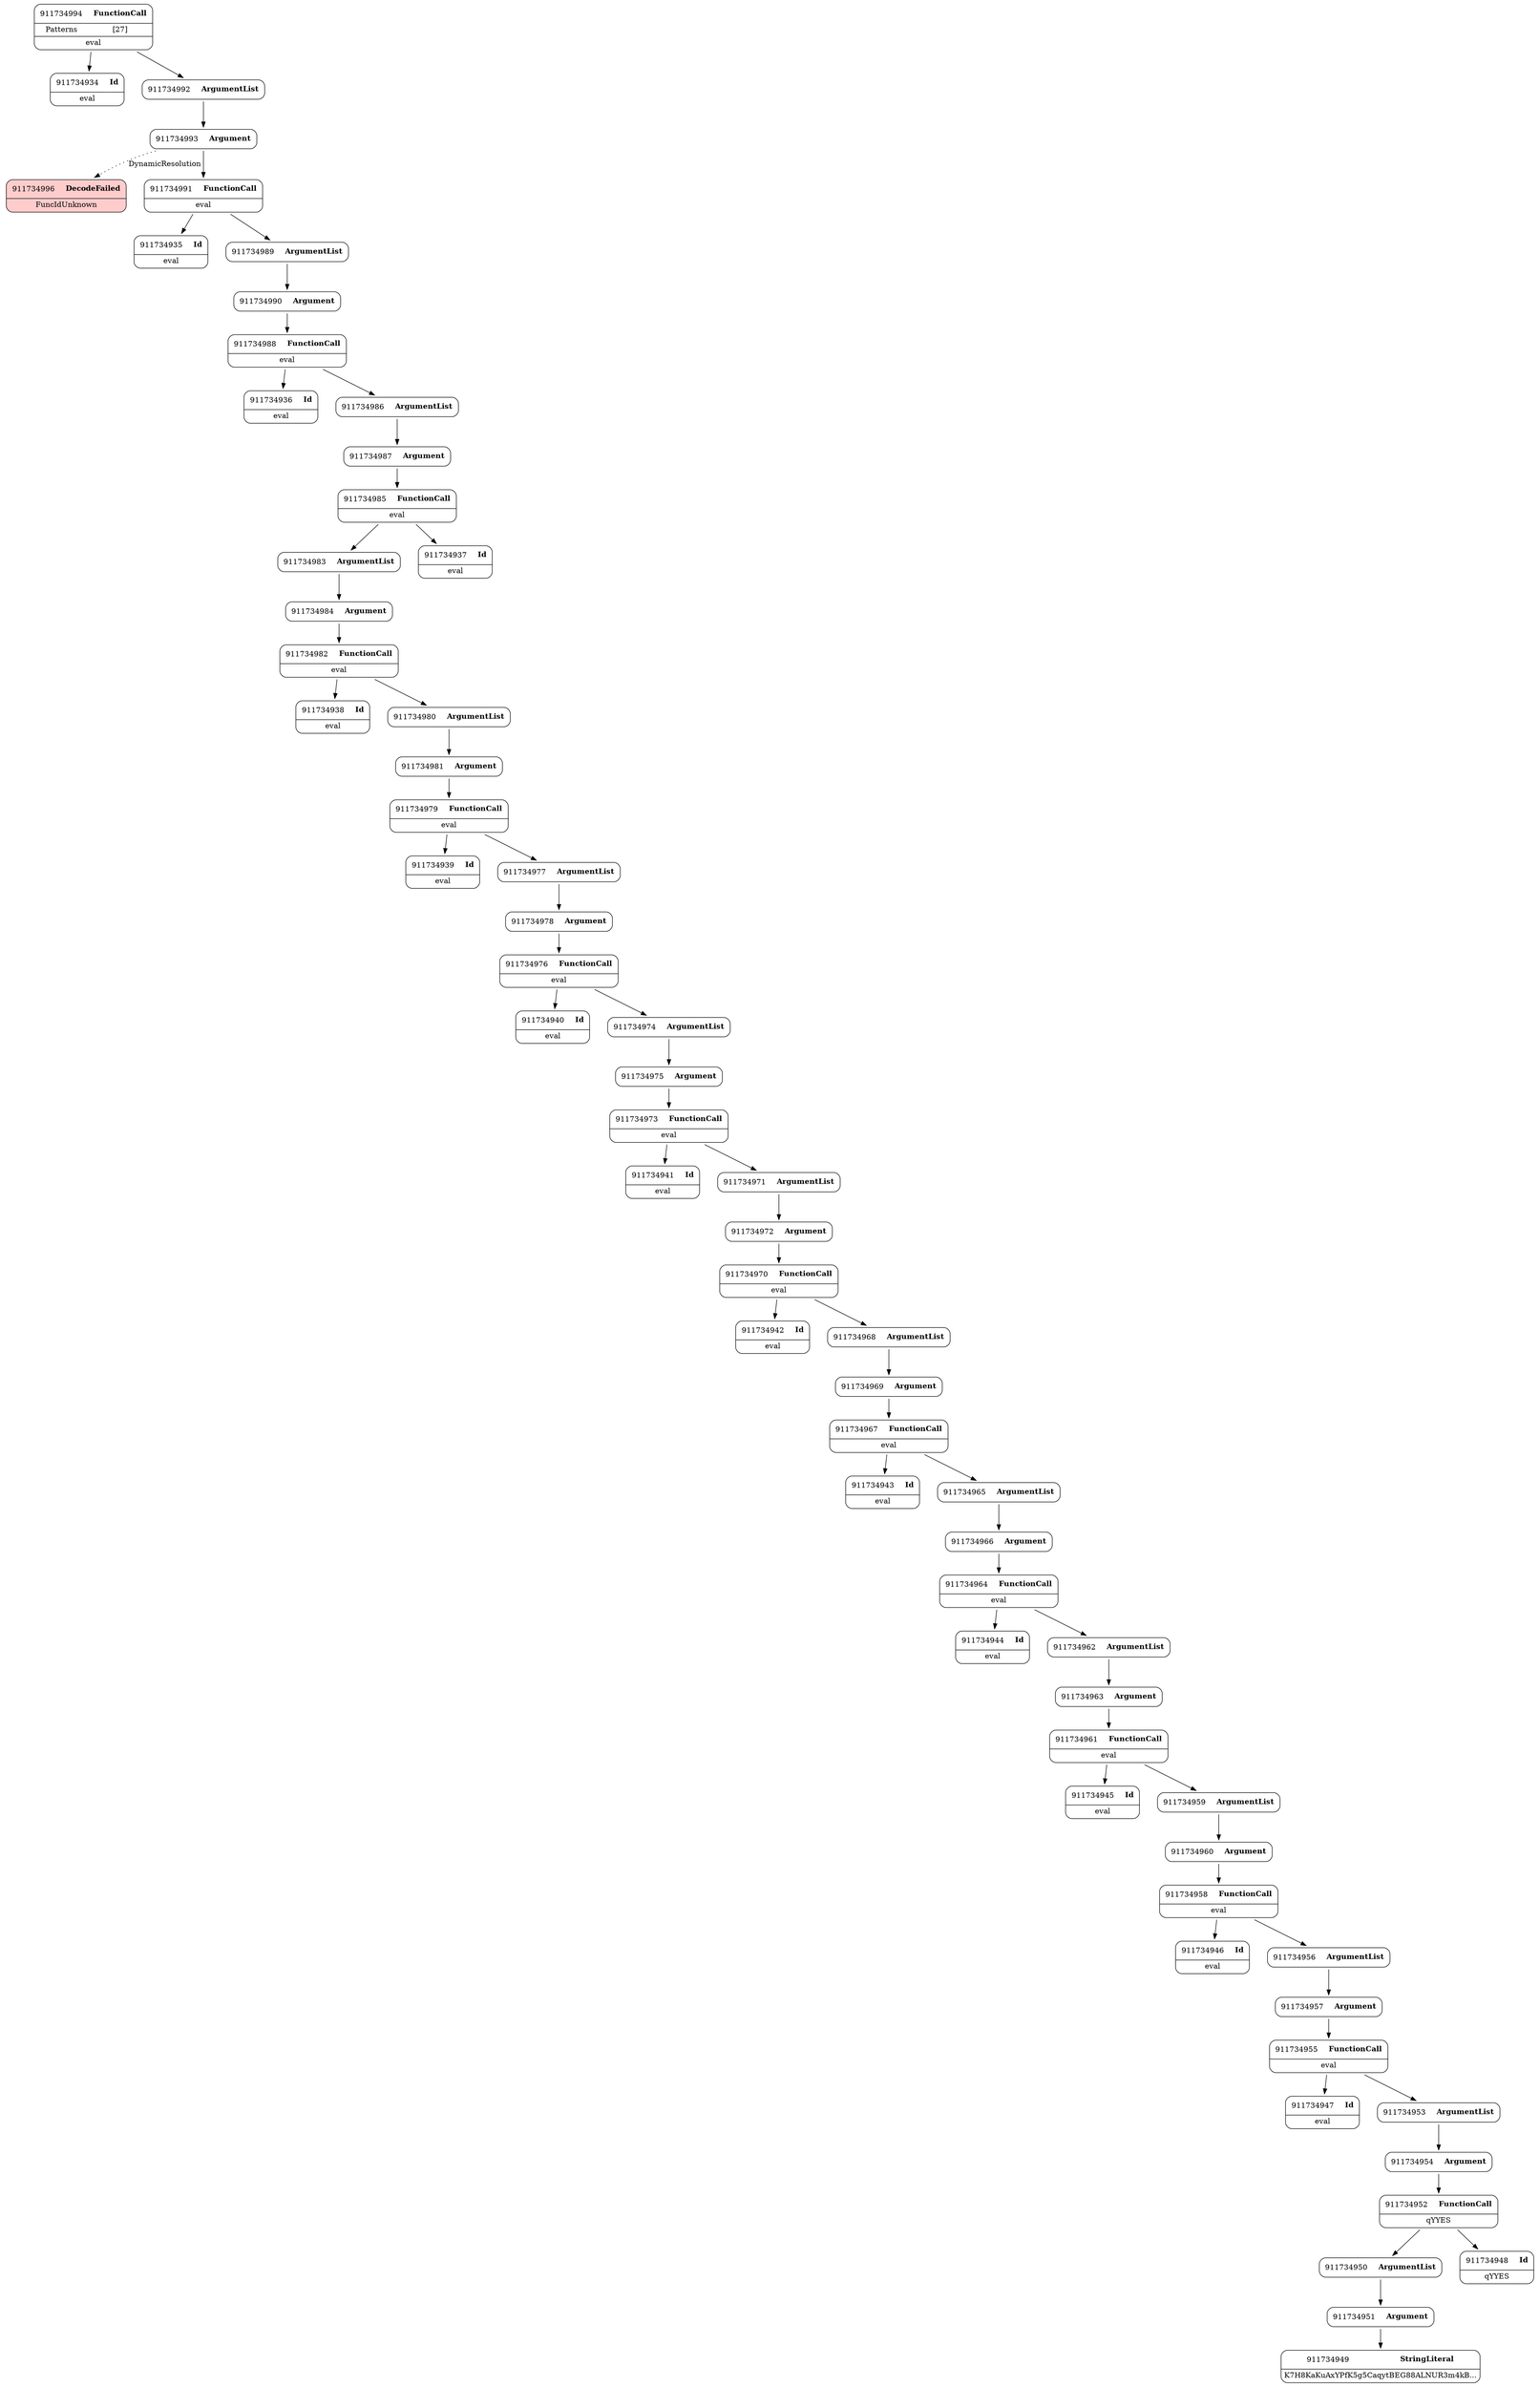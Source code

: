 digraph ast {
node [shape=none];
911734996 [label=<<TABLE border='1' cellspacing='0' cellpadding='10' style='rounded' bgcolor='#FFCCCC' ><TR><TD border='0'>911734996</TD><TD border='0'><B>DecodeFailed</B></TD></TR><HR/><TR><TD border='0' cellpadding='5' colspan='2'>FuncIdUnknown</TD></TR></TABLE>>];
911734994 [label=<<TABLE border='1' cellspacing='0' cellpadding='10' style='rounded' ><TR><TD border='0'>911734994</TD><TD border='0'><B>FunctionCall</B></TD></TR><HR/><TR><TD border='0' cellpadding='5'>Patterns</TD><TD border='0' cellpadding='5'>[27]</TD></TR><HR/><TR><TD border='0' cellpadding='5' colspan='2'>eval</TD></TR></TABLE>>];
911734994 -> 911734934 [weight=2];
911734994 -> 911734992 [weight=2];
911734993 [label=<<TABLE border='1' cellspacing='0' cellpadding='10' style='rounded' ><TR><TD border='0'>911734993</TD><TD border='0'><B>Argument</B></TD></TR></TABLE>>];
911734993 -> 911734991 [weight=2];
911734993 -> 911734996 [style=dotted,label=DynamicResolution];
911734992 [label=<<TABLE border='1' cellspacing='0' cellpadding='10' style='rounded' ><TR><TD border='0'>911734992</TD><TD border='0'><B>ArgumentList</B></TD></TR></TABLE>>];
911734992 -> 911734993 [weight=2];
911734983 [label=<<TABLE border='1' cellspacing='0' cellpadding='10' style='rounded' ><TR><TD border='0'>911734983</TD><TD border='0'><B>ArgumentList</B></TD></TR></TABLE>>];
911734983 -> 911734984 [weight=2];
911734982 [label=<<TABLE border='1' cellspacing='0' cellpadding='10' style='rounded' ><TR><TD border='0'>911734982</TD><TD border='0'><B>FunctionCall</B></TD></TR><HR/><TR><TD border='0' cellpadding='5' colspan='2'>eval</TD></TR></TABLE>>];
911734982 -> 911734938 [weight=2];
911734982 -> 911734980 [weight=2];
911734981 [label=<<TABLE border='1' cellspacing='0' cellpadding='10' style='rounded' ><TR><TD border='0'>911734981</TD><TD border='0'><B>Argument</B></TD></TR></TABLE>>];
911734981 -> 911734979 [weight=2];
911734980 [label=<<TABLE border='1' cellspacing='0' cellpadding='10' style='rounded' ><TR><TD border='0'>911734980</TD><TD border='0'><B>ArgumentList</B></TD></TR></TABLE>>];
911734980 -> 911734981 [weight=2];
911734979 [label=<<TABLE border='1' cellspacing='0' cellpadding='10' style='rounded' ><TR><TD border='0'>911734979</TD><TD border='0'><B>FunctionCall</B></TD></TR><HR/><TR><TD border='0' cellpadding='5' colspan='2'>eval</TD></TR></TABLE>>];
911734979 -> 911734939 [weight=2];
911734979 -> 911734977 [weight=2];
911734978 [label=<<TABLE border='1' cellspacing='0' cellpadding='10' style='rounded' ><TR><TD border='0'>911734978</TD><TD border='0'><B>Argument</B></TD></TR></TABLE>>];
911734978 -> 911734976 [weight=2];
911734977 [label=<<TABLE border='1' cellspacing='0' cellpadding='10' style='rounded' ><TR><TD border='0'>911734977</TD><TD border='0'><B>ArgumentList</B></TD></TR></TABLE>>];
911734977 -> 911734978 [weight=2];
911734976 [label=<<TABLE border='1' cellspacing='0' cellpadding='10' style='rounded' ><TR><TD border='0'>911734976</TD><TD border='0'><B>FunctionCall</B></TD></TR><HR/><TR><TD border='0' cellpadding='5' colspan='2'>eval</TD></TR></TABLE>>];
911734976 -> 911734940 [weight=2];
911734976 -> 911734974 [weight=2];
911734991 [label=<<TABLE border='1' cellspacing='0' cellpadding='10' style='rounded' ><TR><TD border='0'>911734991</TD><TD border='0'><B>FunctionCall</B></TD></TR><HR/><TR><TD border='0' cellpadding='5' colspan='2'>eval</TD></TR></TABLE>>];
911734991 -> 911734935 [weight=2];
911734991 -> 911734989 [weight=2];
911734990 [label=<<TABLE border='1' cellspacing='0' cellpadding='10' style='rounded' ><TR><TD border='0'>911734990</TD><TD border='0'><B>Argument</B></TD></TR></TABLE>>];
911734990 -> 911734988 [weight=2];
911734989 [label=<<TABLE border='1' cellspacing='0' cellpadding='10' style='rounded' ><TR><TD border='0'>911734989</TD><TD border='0'><B>ArgumentList</B></TD></TR></TABLE>>];
911734989 -> 911734990 [weight=2];
911734988 [label=<<TABLE border='1' cellspacing='0' cellpadding='10' style='rounded' ><TR><TD border='0'>911734988</TD><TD border='0'><B>FunctionCall</B></TD></TR><HR/><TR><TD border='0' cellpadding='5' colspan='2'>eval</TD></TR></TABLE>>];
911734988 -> 911734936 [weight=2];
911734988 -> 911734986 [weight=2];
911734987 [label=<<TABLE border='1' cellspacing='0' cellpadding='10' style='rounded' ><TR><TD border='0'>911734987</TD><TD border='0'><B>Argument</B></TD></TR></TABLE>>];
911734987 -> 911734985 [weight=2];
911734986 [label=<<TABLE border='1' cellspacing='0' cellpadding='10' style='rounded' ><TR><TD border='0'>911734986</TD><TD border='0'><B>ArgumentList</B></TD></TR></TABLE>>];
911734986 -> 911734987 [weight=2];
911734985 [label=<<TABLE border='1' cellspacing='0' cellpadding='10' style='rounded' ><TR><TD border='0'>911734985</TD><TD border='0'><B>FunctionCall</B></TD></TR><HR/><TR><TD border='0' cellpadding='5' colspan='2'>eval</TD></TR></TABLE>>];
911734985 -> 911734937 [weight=2];
911734985 -> 911734983 [weight=2];
911734984 [label=<<TABLE border='1' cellspacing='0' cellpadding='10' style='rounded' ><TR><TD border='0'>911734984</TD><TD border='0'><B>Argument</B></TD></TR></TABLE>>];
911734984 -> 911734982 [weight=2];
911734935 [label=<<TABLE border='1' cellspacing='0' cellpadding='10' style='rounded' ><TR><TD border='0'>911734935</TD><TD border='0'><B>Id</B></TD></TR><HR/><TR><TD border='0' cellpadding='5' colspan='2'>eval</TD></TR></TABLE>>];
911734934 [label=<<TABLE border='1' cellspacing='0' cellpadding='10' style='rounded' ><TR><TD border='0'>911734934</TD><TD border='0'><B>Id</B></TD></TR><HR/><TR><TD border='0' cellpadding='5' colspan='2'>eval</TD></TR></TABLE>>];
911734943 [label=<<TABLE border='1' cellspacing='0' cellpadding='10' style='rounded' ><TR><TD border='0'>911734943</TD><TD border='0'><B>Id</B></TD></TR><HR/><TR><TD border='0' cellpadding='5' colspan='2'>eval</TD></TR></TABLE>>];
911734942 [label=<<TABLE border='1' cellspacing='0' cellpadding='10' style='rounded' ><TR><TD border='0'>911734942</TD><TD border='0'><B>Id</B></TD></TR><HR/><TR><TD border='0' cellpadding='5' colspan='2'>eval</TD></TR></TABLE>>];
911734941 [label=<<TABLE border='1' cellspacing='0' cellpadding='10' style='rounded' ><TR><TD border='0'>911734941</TD><TD border='0'><B>Id</B></TD></TR><HR/><TR><TD border='0' cellpadding='5' colspan='2'>eval</TD></TR></TABLE>>];
911734940 [label=<<TABLE border='1' cellspacing='0' cellpadding='10' style='rounded' ><TR><TD border='0'>911734940</TD><TD border='0'><B>Id</B></TD></TR><HR/><TR><TD border='0' cellpadding='5' colspan='2'>eval</TD></TR></TABLE>>];
911734939 [label=<<TABLE border='1' cellspacing='0' cellpadding='10' style='rounded' ><TR><TD border='0'>911734939</TD><TD border='0'><B>Id</B></TD></TR><HR/><TR><TD border='0' cellpadding='5' colspan='2'>eval</TD></TR></TABLE>>];
911734938 [label=<<TABLE border='1' cellspacing='0' cellpadding='10' style='rounded' ><TR><TD border='0'>911734938</TD><TD border='0'><B>Id</B></TD></TR><HR/><TR><TD border='0' cellpadding='5' colspan='2'>eval</TD></TR></TABLE>>];
911734937 [label=<<TABLE border='1' cellspacing='0' cellpadding='10' style='rounded' ><TR><TD border='0'>911734937</TD><TD border='0'><B>Id</B></TD></TR><HR/><TR><TD border='0' cellpadding='5' colspan='2'>eval</TD></TR></TABLE>>];
911734936 [label=<<TABLE border='1' cellspacing='0' cellpadding='10' style='rounded' ><TR><TD border='0'>911734936</TD><TD border='0'><B>Id</B></TD></TR><HR/><TR><TD border='0' cellpadding='5' colspan='2'>eval</TD></TR></TABLE>>];
911734967 [label=<<TABLE border='1' cellspacing='0' cellpadding='10' style='rounded' ><TR><TD border='0'>911734967</TD><TD border='0'><B>FunctionCall</B></TD></TR><HR/><TR><TD border='0' cellpadding='5' colspan='2'>eval</TD></TR></TABLE>>];
911734967 -> 911734943 [weight=2];
911734967 -> 911734965 [weight=2];
911734966 [label=<<TABLE border='1' cellspacing='0' cellpadding='10' style='rounded' ><TR><TD border='0'>911734966</TD><TD border='0'><B>Argument</B></TD></TR></TABLE>>];
911734966 -> 911734964 [weight=2];
911734965 [label=<<TABLE border='1' cellspacing='0' cellpadding='10' style='rounded' ><TR><TD border='0'>911734965</TD><TD border='0'><B>ArgumentList</B></TD></TR></TABLE>>];
911734965 -> 911734966 [weight=2];
911734964 [label=<<TABLE border='1' cellspacing='0' cellpadding='10' style='rounded' ><TR><TD border='0'>911734964</TD><TD border='0'><B>FunctionCall</B></TD></TR><HR/><TR><TD border='0' cellpadding='5' colspan='2'>eval</TD></TR></TABLE>>];
911734964 -> 911734944 [weight=2];
911734964 -> 911734962 [weight=2];
911734963 [label=<<TABLE border='1' cellspacing='0' cellpadding='10' style='rounded' ><TR><TD border='0'>911734963</TD><TD border='0'><B>Argument</B></TD></TR></TABLE>>];
911734963 -> 911734961 [weight=2];
911734962 [label=<<TABLE border='1' cellspacing='0' cellpadding='10' style='rounded' ><TR><TD border='0'>911734962</TD><TD border='0'><B>ArgumentList</B></TD></TR></TABLE>>];
911734962 -> 911734963 [weight=2];
911734961 [label=<<TABLE border='1' cellspacing='0' cellpadding='10' style='rounded' ><TR><TD border='0'>911734961</TD><TD border='0'><B>FunctionCall</B></TD></TR><HR/><TR><TD border='0' cellpadding='5' colspan='2'>eval</TD></TR></TABLE>>];
911734961 -> 911734945 [weight=2];
911734961 -> 911734959 [weight=2];
911734960 [label=<<TABLE border='1' cellspacing='0' cellpadding='10' style='rounded' ><TR><TD border='0'>911734960</TD><TD border='0'><B>Argument</B></TD></TR></TABLE>>];
911734960 -> 911734958 [weight=2];
911734975 [label=<<TABLE border='1' cellspacing='0' cellpadding='10' style='rounded' ><TR><TD border='0'>911734975</TD><TD border='0'><B>Argument</B></TD></TR></TABLE>>];
911734975 -> 911734973 [weight=2];
911734974 [label=<<TABLE border='1' cellspacing='0' cellpadding='10' style='rounded' ><TR><TD border='0'>911734974</TD><TD border='0'><B>ArgumentList</B></TD></TR></TABLE>>];
911734974 -> 911734975 [weight=2];
911734973 [label=<<TABLE border='1' cellspacing='0' cellpadding='10' style='rounded' ><TR><TD border='0'>911734973</TD><TD border='0'><B>FunctionCall</B></TD></TR><HR/><TR><TD border='0' cellpadding='5' colspan='2'>eval</TD></TR></TABLE>>];
911734973 -> 911734941 [weight=2];
911734973 -> 911734971 [weight=2];
911734972 [label=<<TABLE border='1' cellspacing='0' cellpadding='10' style='rounded' ><TR><TD border='0'>911734972</TD><TD border='0'><B>Argument</B></TD></TR></TABLE>>];
911734972 -> 911734970 [weight=2];
911734971 [label=<<TABLE border='1' cellspacing='0' cellpadding='10' style='rounded' ><TR><TD border='0'>911734971</TD><TD border='0'><B>ArgumentList</B></TD></TR></TABLE>>];
911734971 -> 911734972 [weight=2];
911734970 [label=<<TABLE border='1' cellspacing='0' cellpadding='10' style='rounded' ><TR><TD border='0'>911734970</TD><TD border='0'><B>FunctionCall</B></TD></TR><HR/><TR><TD border='0' cellpadding='5' colspan='2'>eval</TD></TR></TABLE>>];
911734970 -> 911734942 [weight=2];
911734970 -> 911734968 [weight=2];
911734969 [label=<<TABLE border='1' cellspacing='0' cellpadding='10' style='rounded' ><TR><TD border='0'>911734969</TD><TD border='0'><B>Argument</B></TD></TR></TABLE>>];
911734969 -> 911734967 [weight=2];
911734968 [label=<<TABLE border='1' cellspacing='0' cellpadding='10' style='rounded' ><TR><TD border='0'>911734968</TD><TD border='0'><B>ArgumentList</B></TD></TR></TABLE>>];
911734968 -> 911734969 [weight=2];
911734951 [label=<<TABLE border='1' cellspacing='0' cellpadding='10' style='rounded' ><TR><TD border='0'>911734951</TD><TD border='0'><B>Argument</B></TD></TR></TABLE>>];
911734951 -> 911734949 [weight=2];
911734950 [label=<<TABLE border='1' cellspacing='0' cellpadding='10' style='rounded' ><TR><TD border='0'>911734950</TD><TD border='0'><B>ArgumentList</B></TD></TR></TABLE>>];
911734950 -> 911734951 [weight=2];
911734949 [label=<<TABLE border='1' cellspacing='0' cellpadding='10' style='rounded' ><TR><TD border='0'>911734949</TD><TD border='0'><B>StringLiteral</B></TD></TR><HR/><TR><TD border='0' cellpadding='5' colspan='2'>K7H8KaKuAxYPfK5g5CaqytBEG88ALNUR3m4kB...</TD></TR></TABLE>>];
911734948 [label=<<TABLE border='1' cellspacing='0' cellpadding='10' style='rounded' ><TR><TD border='0'>911734948</TD><TD border='0'><B>Id</B></TD></TR><HR/><TR><TD border='0' cellpadding='5' colspan='2'>qYYES</TD></TR></TABLE>>];
911734947 [label=<<TABLE border='1' cellspacing='0' cellpadding='10' style='rounded' ><TR><TD border='0'>911734947</TD><TD border='0'><B>Id</B></TD></TR><HR/><TR><TD border='0' cellpadding='5' colspan='2'>eval</TD></TR></TABLE>>];
911734946 [label=<<TABLE border='1' cellspacing='0' cellpadding='10' style='rounded' ><TR><TD border='0'>911734946</TD><TD border='0'><B>Id</B></TD></TR><HR/><TR><TD border='0' cellpadding='5' colspan='2'>eval</TD></TR></TABLE>>];
911734945 [label=<<TABLE border='1' cellspacing='0' cellpadding='10' style='rounded' ><TR><TD border='0'>911734945</TD><TD border='0'><B>Id</B></TD></TR><HR/><TR><TD border='0' cellpadding='5' colspan='2'>eval</TD></TR></TABLE>>];
911734944 [label=<<TABLE border='1' cellspacing='0' cellpadding='10' style='rounded' ><TR><TD border='0'>911734944</TD><TD border='0'><B>Id</B></TD></TR><HR/><TR><TD border='0' cellpadding='5' colspan='2'>eval</TD></TR></TABLE>>];
911734959 [label=<<TABLE border='1' cellspacing='0' cellpadding='10' style='rounded' ><TR><TD border='0'>911734959</TD><TD border='0'><B>ArgumentList</B></TD></TR></TABLE>>];
911734959 -> 911734960 [weight=2];
911734958 [label=<<TABLE border='1' cellspacing='0' cellpadding='10' style='rounded' ><TR><TD border='0'>911734958</TD><TD border='0'><B>FunctionCall</B></TD></TR><HR/><TR><TD border='0' cellpadding='5' colspan='2'>eval</TD></TR></TABLE>>];
911734958 -> 911734946 [weight=2];
911734958 -> 911734956 [weight=2];
911734957 [label=<<TABLE border='1' cellspacing='0' cellpadding='10' style='rounded' ><TR><TD border='0'>911734957</TD><TD border='0'><B>Argument</B></TD></TR></TABLE>>];
911734957 -> 911734955 [weight=2];
911734956 [label=<<TABLE border='1' cellspacing='0' cellpadding='10' style='rounded' ><TR><TD border='0'>911734956</TD><TD border='0'><B>ArgumentList</B></TD></TR></TABLE>>];
911734956 -> 911734957 [weight=2];
911734955 [label=<<TABLE border='1' cellspacing='0' cellpadding='10' style='rounded' ><TR><TD border='0'>911734955</TD><TD border='0'><B>FunctionCall</B></TD></TR><HR/><TR><TD border='0' cellpadding='5' colspan='2'>eval</TD></TR></TABLE>>];
911734955 -> 911734947 [weight=2];
911734955 -> 911734953 [weight=2];
911734954 [label=<<TABLE border='1' cellspacing='0' cellpadding='10' style='rounded' ><TR><TD border='0'>911734954</TD><TD border='0'><B>Argument</B></TD></TR></TABLE>>];
911734954 -> 911734952 [weight=2];
911734953 [label=<<TABLE border='1' cellspacing='0' cellpadding='10' style='rounded' ><TR><TD border='0'>911734953</TD><TD border='0'><B>ArgumentList</B></TD></TR></TABLE>>];
911734953 -> 911734954 [weight=2];
911734952 [label=<<TABLE border='1' cellspacing='0' cellpadding='10' style='rounded' ><TR><TD border='0'>911734952</TD><TD border='0'><B>FunctionCall</B></TD></TR><HR/><TR><TD border='0' cellpadding='5' colspan='2'>qYYES</TD></TR></TABLE>>];
911734952 -> 911734948 [weight=2];
911734952 -> 911734950 [weight=2];
}
